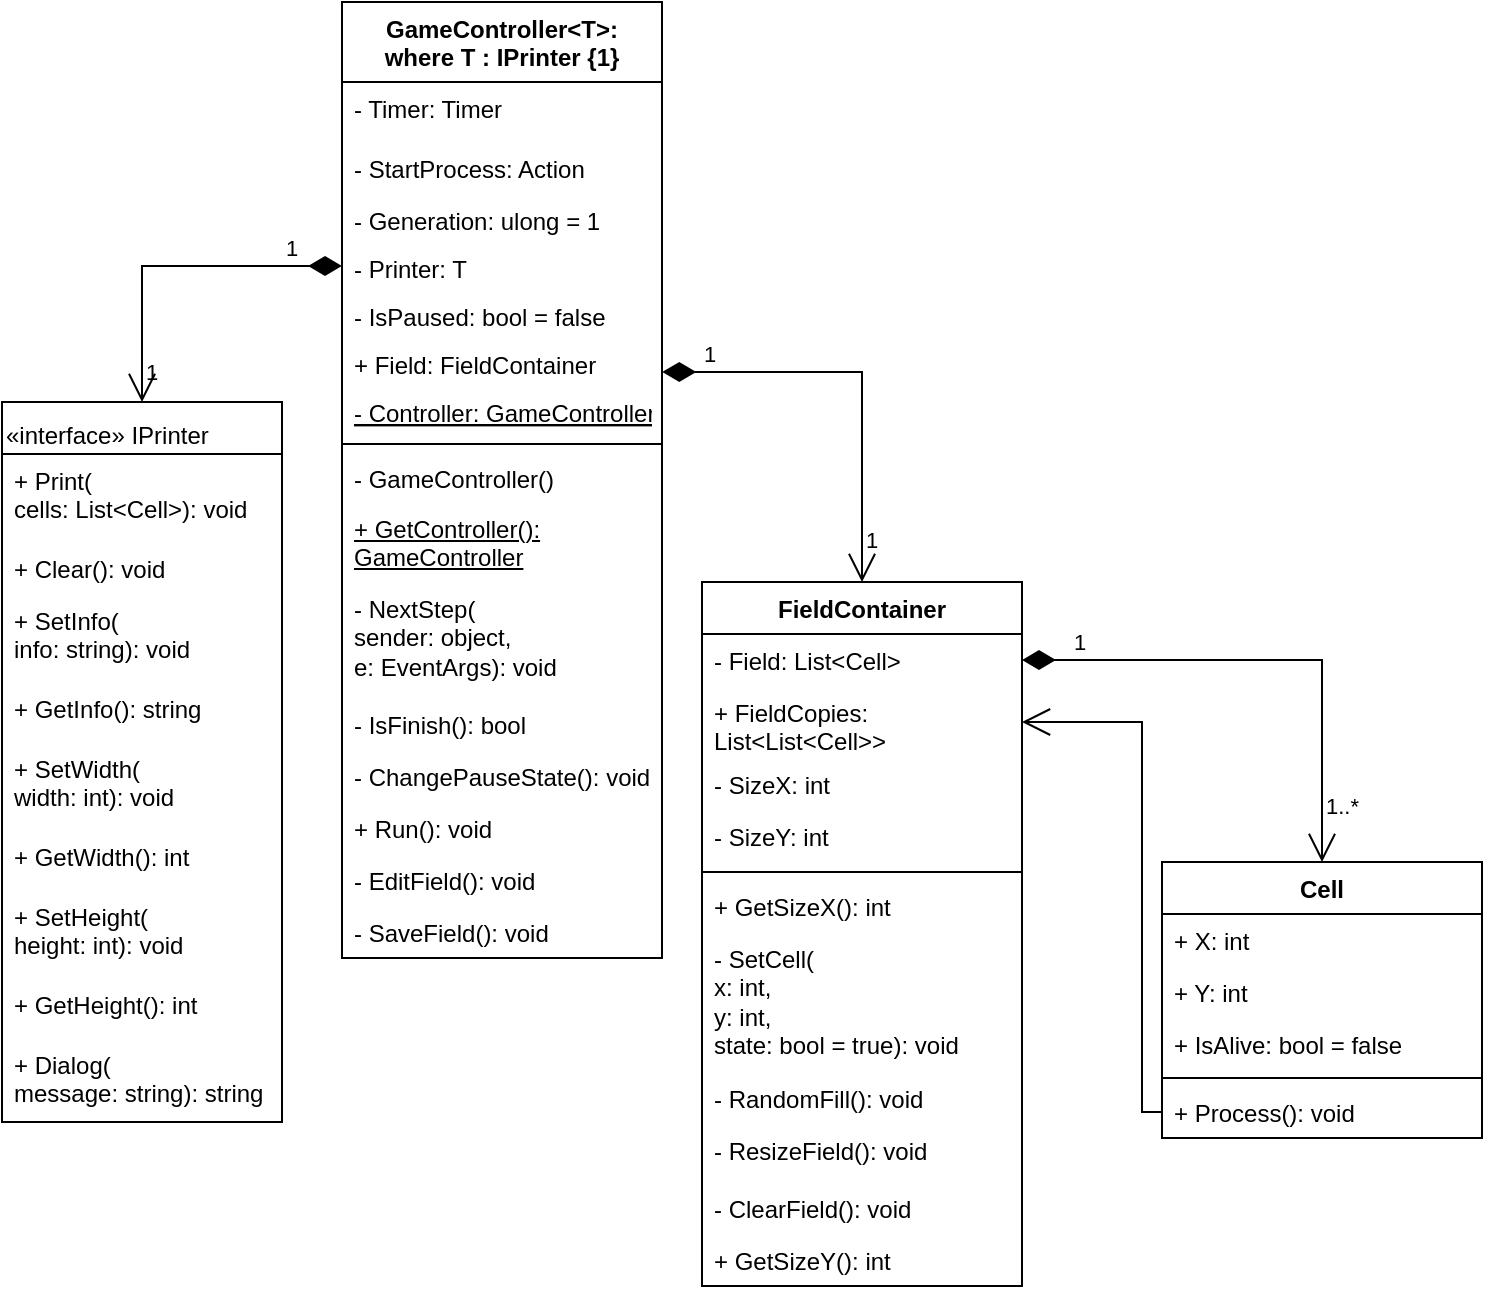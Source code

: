 <mxfile version="14.7.7" type="device"><diagram id="kNzHkbQ6SB9_ZCQLO0Ut" name="Страница 1"><mxGraphModel dx="595" dy="845" grid="1" gridSize="10" guides="1" tooltips="1" connect="1" arrows="1" fold="1" page="1" pageScale="1" pageWidth="827" pageHeight="1169" math="0" shadow="0"><root><mxCell id="0"/><mxCell id="1" parent="0"/><mxCell id="-v3AnfOuCg7M-SUW-DAG-104" value="Cell" style="swimlane;fontStyle=1;align=center;verticalAlign=top;childLayout=stackLayout;horizontal=1;startSize=26;horizontalStack=0;resizeParent=1;resizeParentMax=0;resizeLast=0;collapsible=1;marginBottom=0;shadow=0;glass=0;labelBackgroundColor=none;comic=0;" parent="1" vertex="1"><mxGeometry x="1460" y="470" width="160" height="138" as="geometry"/></mxCell><mxCell id="-v3AnfOuCg7M-SUW-DAG-105" value="+ X: int" style="text;strokeColor=none;fillColor=none;align=left;verticalAlign=top;spacingLeft=4;spacingRight=4;overflow=hidden;rotatable=0;points=[[0,0.5],[1,0.5]];portConstraint=eastwest;" parent="-v3AnfOuCg7M-SUW-DAG-104" vertex="1"><mxGeometry y="26" width="160" height="26" as="geometry"/></mxCell><mxCell id="-v3AnfOuCg7M-SUW-DAG-108" value="+ Y: int" style="text;strokeColor=none;fillColor=none;align=left;verticalAlign=top;spacingLeft=4;spacingRight=4;overflow=hidden;rotatable=0;points=[[0,0.5],[1,0.5]];portConstraint=eastwest;" parent="-v3AnfOuCg7M-SUW-DAG-104" vertex="1"><mxGeometry y="52" width="160" height="26" as="geometry"/></mxCell><mxCell id="-v3AnfOuCg7M-SUW-DAG-109" value="+ IsAlive: bool = false" style="text;strokeColor=none;fillColor=none;align=left;verticalAlign=top;spacingLeft=4;spacingRight=4;overflow=hidden;rotatable=0;points=[[0,0.5],[1,0.5]];portConstraint=eastwest;" parent="-v3AnfOuCg7M-SUW-DAG-104" vertex="1"><mxGeometry y="78" width="160" height="26" as="geometry"/></mxCell><mxCell id="-v3AnfOuCg7M-SUW-DAG-106" value="" style="line;strokeWidth=1;fillColor=none;align=left;verticalAlign=middle;spacingTop=-1;spacingLeft=3;spacingRight=3;rotatable=0;labelPosition=right;points=[];portConstraint=eastwest;" parent="-v3AnfOuCg7M-SUW-DAG-104" vertex="1"><mxGeometry y="104" width="160" height="8" as="geometry"/></mxCell><mxCell id="-v3AnfOuCg7M-SUW-DAG-107" value="+ Process(): void" style="text;strokeColor=none;fillColor=none;align=left;verticalAlign=top;spacingLeft=4;spacingRight=4;overflow=hidden;rotatable=0;points=[[0,0.5],[1,0.5]];portConstraint=eastwest;" parent="-v3AnfOuCg7M-SUW-DAG-104" vertex="1"><mxGeometry y="112" width="160" height="26" as="geometry"/></mxCell><mxCell id="-v3AnfOuCg7M-SUW-DAG-128" value="GameController&lt;T&gt;: &#10;where T : IPrinter {1}" style="swimlane;fontStyle=1;align=center;verticalAlign=top;childLayout=stackLayout;horizontal=1;startSize=40;horizontalStack=0;resizeParent=1;resizeParentMax=0;resizeLast=0;collapsible=1;marginBottom=0;shadow=0;glass=0;labelBackgroundColor=none;comic=0;whiteSpace=wrap;" parent="1" vertex="1"><mxGeometry x="1050" y="40" width="160" height="478" as="geometry"/></mxCell><mxCell id="-v3AnfOuCg7M-SUW-DAG-129" value="- Timer: Timer" style="text;strokeColor=none;fillColor=none;align=left;verticalAlign=top;spacingLeft=4;spacingRight=4;overflow=hidden;rotatable=0;points=[[0,0.5],[1,0.5]];portConstraint=eastwest;" parent="-v3AnfOuCg7M-SUW-DAG-128" vertex="1"><mxGeometry y="40" width="160" height="30" as="geometry"/></mxCell><mxCell id="-v3AnfOuCg7M-SUW-DAG-132" value="- StartProcess: Action" style="text;strokeColor=none;fillColor=none;align=left;verticalAlign=top;spacingLeft=4;spacingRight=4;overflow=hidden;rotatable=0;points=[[0,0.5],[1,0.5]];portConstraint=eastwest;" parent="-v3AnfOuCg7M-SUW-DAG-128" vertex="1"><mxGeometry y="70" width="160" height="26" as="geometry"/></mxCell><mxCell id="-v3AnfOuCg7M-SUW-DAG-155" value="- Generation: ulong = 1" style="text;strokeColor=none;fillColor=none;align=left;verticalAlign=top;spacingLeft=4;spacingRight=4;overflow=hidden;rotatable=0;points=[[0,0.5],[1,0.5]];portConstraint=eastwest;" parent="-v3AnfOuCg7M-SUW-DAG-128" vertex="1"><mxGeometry y="96" width="160" height="24" as="geometry"/></mxCell><mxCell id="-v3AnfOuCg7M-SUW-DAG-156" value="- Printer: T" style="text;strokeColor=none;fillColor=none;align=left;verticalAlign=top;spacingLeft=4;spacingRight=4;overflow=hidden;rotatable=0;points=[[0,0.5],[1,0.5]];portConstraint=eastwest;" parent="-v3AnfOuCg7M-SUW-DAG-128" vertex="1"><mxGeometry y="120" width="160" height="24" as="geometry"/></mxCell><mxCell id="3Qmtx64Y0Sx8jXdDENU5-1" value="- IsPaused: bool = false" style="text;strokeColor=none;fillColor=none;align=left;verticalAlign=top;spacingLeft=4;spacingRight=4;overflow=hidden;rotatable=0;points=[[0,0.5],[1,0.5]];portConstraint=eastwest;" parent="-v3AnfOuCg7M-SUW-DAG-128" vertex="1"><mxGeometry y="144" width="160" height="24" as="geometry"/></mxCell><mxCell id="OMkDwS7iUEqW0DJmDtGu-1" value="+ Field: FieldContainer" style="text;strokeColor=none;fillColor=none;align=left;verticalAlign=top;spacingLeft=4;spacingRight=4;overflow=hidden;rotatable=0;points=[[0,0.5],[1,0.5]];portConstraint=eastwest;" parent="-v3AnfOuCg7M-SUW-DAG-128" vertex="1"><mxGeometry y="168" width="160" height="24" as="geometry"/></mxCell><mxCell id="-v3AnfOuCg7M-SUW-DAG-143" value="- Controller: GameController" style="text;strokeColor=none;fillColor=none;align=left;verticalAlign=top;spacingLeft=4;spacingRight=4;overflow=hidden;rotatable=0;points=[[0,0.5],[1,0.5]];portConstraint=eastwest;fontStyle=4" parent="-v3AnfOuCg7M-SUW-DAG-128" vertex="1"><mxGeometry y="192" width="160" height="25" as="geometry"/></mxCell><mxCell id="-v3AnfOuCg7M-SUW-DAG-130" value="" style="line;strokeWidth=1;fillColor=none;align=left;verticalAlign=middle;spacingTop=-1;spacingLeft=3;spacingRight=3;rotatable=0;labelPosition=right;points=[];portConstraint=eastwest;" parent="-v3AnfOuCg7M-SUW-DAG-128" vertex="1"><mxGeometry y="217" width="160" height="8" as="geometry"/></mxCell><mxCell id="-v3AnfOuCg7M-SUW-DAG-153" value="- GameController()" style="text;strokeColor=none;fillColor=none;align=left;verticalAlign=top;spacingLeft=4;spacingRight=4;overflow=hidden;rotatable=0;points=[[0,0.5],[1,0.5]];portConstraint=eastwest;whiteSpace=wrap;" parent="-v3AnfOuCg7M-SUW-DAG-128" vertex="1"><mxGeometry y="225" width="160" height="25" as="geometry"/></mxCell><mxCell id="-v3AnfOuCg7M-SUW-DAG-154" value="+ GetController(): GameController" style="text;strokeColor=none;fillColor=none;align=left;verticalAlign=top;spacingLeft=4;spacingRight=4;overflow=hidden;rotatable=0;points=[[0,0.5],[1,0.5]];portConstraint=eastwest;whiteSpace=wrap;fontStyle=4" parent="-v3AnfOuCg7M-SUW-DAG-128" vertex="1"><mxGeometry y="250" width="160" height="40" as="geometry"/></mxCell><mxCell id="-v3AnfOuCg7M-SUW-DAG-131" value="- NextStep(&#10;sender: object,&#10;e: EventArgs): void" style="text;strokeColor=none;fillColor=none;align=left;verticalAlign=top;spacingLeft=4;spacingRight=4;overflow=hidden;rotatable=0;points=[[0,0.5],[1,0.5]];portConstraint=eastwest;whiteSpace=wrap;" parent="-v3AnfOuCg7M-SUW-DAG-128" vertex="1"><mxGeometry y="290" width="160" height="58" as="geometry"/></mxCell><mxCell id="-v3AnfOuCg7M-SUW-DAG-142" value="- IsFinish(): bool" style="text;strokeColor=none;fillColor=none;align=left;verticalAlign=top;spacingLeft=4;spacingRight=4;overflow=hidden;rotatable=0;points=[[0,0.5],[1,0.5]];portConstraint=eastwest;" parent="-v3AnfOuCg7M-SUW-DAG-128" vertex="1"><mxGeometry y="348" width="160" height="26" as="geometry"/></mxCell><mxCell id="-v3AnfOuCg7M-SUW-DAG-144" value="- ChangePauseState(): void" style="text;strokeColor=none;fillColor=none;align=left;verticalAlign=top;spacingLeft=4;spacingRight=4;overflow=hidden;rotatable=0;points=[[0,0.5],[1,0.5]];portConstraint=eastwest;whiteSpace=wrap;" parent="-v3AnfOuCg7M-SUW-DAG-128" vertex="1"><mxGeometry y="374" width="160" height="26" as="geometry"/></mxCell><mxCell id="-v3AnfOuCg7M-SUW-DAG-127" value="+ Run(): void" style="text;strokeColor=none;fillColor=none;align=left;verticalAlign=top;spacingLeft=4;spacingRight=4;overflow=hidden;rotatable=0;points=[[0,0.5],[1,0.5]];portConstraint=eastwest;" parent="-v3AnfOuCg7M-SUW-DAG-128" vertex="1"><mxGeometry y="400" width="160" height="26" as="geometry"/></mxCell><mxCell id="-v3AnfOuCg7M-SUW-DAG-159" value="- EditField(): void" style="text;strokeColor=none;fillColor=none;align=left;verticalAlign=top;spacingLeft=4;spacingRight=4;overflow=hidden;rotatable=0;points=[[0,0.5],[1,0.5]];portConstraint=eastwest;" parent="-v3AnfOuCg7M-SUW-DAG-128" vertex="1"><mxGeometry y="426" width="160" height="26" as="geometry"/></mxCell><mxCell id="00DbdPSNfj9AALA4rJJ3-1" value="- SaveField(): void" style="text;strokeColor=none;fillColor=none;align=left;verticalAlign=top;spacingLeft=4;spacingRight=4;overflow=hidden;rotatable=0;points=[[0,0.5],[1,0.5]];portConstraint=eastwest;" parent="-v3AnfOuCg7M-SUW-DAG-128" vertex="1"><mxGeometry y="452" width="160" height="26" as="geometry"/></mxCell><mxCell id="-v3AnfOuCg7M-SUW-DAG-139" value="1" style="endArrow=open;html=1;endSize=12;startArrow=diamondThin;startSize=14;startFill=1;edgeStyle=orthogonalEdgeStyle;align=left;verticalAlign=bottom;rounded=0;exitX=1;exitY=0.5;exitDx=0;exitDy=0;entryX=0.5;entryY=0;entryDx=0;entryDy=0;" parent="1" source="-v3AnfOuCg7M-SUW-DAG-134" target="-v3AnfOuCg7M-SUW-DAG-104" edge="1"><mxGeometry x="-0.814" relative="1" as="geometry"><mxPoint x="1220.0" y="108.5" as="sourcePoint"/><mxPoint x="1340.0" y="204" as="targetPoint"/><mxPoint as="offset"/></mxGeometry></mxCell><mxCell id="-v3AnfOuCg7M-SUW-DAG-140" value="1..*" style="edgeLabel;html=1;align=left;verticalAlign=bottom;resizable=0;points=[];labelBackgroundColor=none;" parent="-v3AnfOuCg7M-SUW-DAG-139" vertex="1" connectable="0"><mxGeometry x="0.701" y="1" relative="1" as="geometry"><mxPoint x="-1" y="18" as="offset"/></mxGeometry></mxCell><mxCell id="-v3AnfOuCg7M-SUW-DAG-145" value="«interface» IPrinter" style="swimlane;fontStyle=0;childLayout=stackLayout;horizontal=1;startSize=26;fillColor=none;horizontalStack=0;resizeParent=1;resizeParentMax=0;resizeLast=0;collapsible=1;marginBottom=0;shadow=0;glass=0;labelBackgroundColor=none;comic=0;align=left;verticalAlign=bottom;" parent="1" vertex="1"><mxGeometry x="880" y="240" width="140" height="360" as="geometry"/></mxCell><mxCell id="-v3AnfOuCg7M-SUW-DAG-146" value="+ Print(&#10;cells: List&lt;Cell&gt;): void" style="text;strokeColor=none;fillColor=none;align=left;verticalAlign=top;spacingLeft=4;spacingRight=4;overflow=hidden;rotatable=0;points=[[0,0.5],[1,0.5]];portConstraint=eastwest;whiteSpace=wrap;" parent="-v3AnfOuCg7M-SUW-DAG-145" vertex="1"><mxGeometry y="26" width="140" height="44" as="geometry"/></mxCell><mxCell id="-v3AnfOuCg7M-SUW-DAG-147" value="+ Clear(): void" style="text;strokeColor=none;fillColor=none;align=left;verticalAlign=top;spacingLeft=4;spacingRight=4;overflow=hidden;rotatable=0;points=[[0,0.5],[1,0.5]];portConstraint=eastwest;" parent="-v3AnfOuCg7M-SUW-DAG-145" vertex="1"><mxGeometry y="70" width="140" height="26" as="geometry"/></mxCell><mxCell id="hvOnm8K_R_7u_Pf_XmeZ-1" value="+ SetInfo(&#10;info: string): void" style="text;strokeColor=none;fillColor=none;align=left;verticalAlign=top;spacingLeft=4;spacingRight=4;overflow=hidden;rotatable=0;points=[[0,0.5],[1,0.5]];portConstraint=eastwest;whiteSpace=wrap;" parent="-v3AnfOuCg7M-SUW-DAG-145" vertex="1"><mxGeometry y="96" width="140" height="44" as="geometry"/></mxCell><mxCell id="-v3AnfOuCg7M-SUW-DAG-148" value="+ GetInfo(): string" style="text;strokeColor=none;fillColor=none;align=left;verticalAlign=top;spacingLeft=4;spacingRight=4;overflow=hidden;rotatable=0;points=[[0,0.5],[1,0.5]];portConstraint=eastwest;whiteSpace=wrap;" parent="-v3AnfOuCg7M-SUW-DAG-145" vertex="1"><mxGeometry y="140" width="140" height="30" as="geometry"/></mxCell><mxCell id="hvOnm8K_R_7u_Pf_XmeZ-2" value="+ SetWidth(&#10;width: int): void" style="text;strokeColor=none;fillColor=none;align=left;verticalAlign=top;spacingLeft=4;spacingRight=4;overflow=hidden;rotatable=0;points=[[0,0.5],[1,0.5]];portConstraint=eastwest;whiteSpace=wrap;" parent="-v3AnfOuCg7M-SUW-DAG-145" vertex="1"><mxGeometry y="170" width="140" height="44" as="geometry"/></mxCell><mxCell id="hvOnm8K_R_7u_Pf_XmeZ-3" value="+ GetWidth(): int" style="text;strokeColor=none;fillColor=none;align=left;verticalAlign=top;spacingLeft=4;spacingRight=4;overflow=hidden;rotatable=0;points=[[0,0.5],[1,0.5]];portConstraint=eastwest;whiteSpace=wrap;" parent="-v3AnfOuCg7M-SUW-DAG-145" vertex="1"><mxGeometry y="214" width="140" height="30" as="geometry"/></mxCell><mxCell id="hvOnm8K_R_7u_Pf_XmeZ-4" value="+ SetHeight(&#10;height: int): void" style="text;strokeColor=none;fillColor=none;align=left;verticalAlign=top;spacingLeft=4;spacingRight=4;overflow=hidden;rotatable=0;points=[[0,0.5],[1,0.5]];portConstraint=eastwest;whiteSpace=wrap;" parent="-v3AnfOuCg7M-SUW-DAG-145" vertex="1"><mxGeometry y="244" width="140" height="44" as="geometry"/></mxCell><mxCell id="hvOnm8K_R_7u_Pf_XmeZ-5" value="+ GetHeight(): int" style="text;strokeColor=none;fillColor=none;align=left;verticalAlign=top;spacingLeft=4;spacingRight=4;overflow=hidden;rotatable=0;points=[[0,0.5],[1,0.5]];portConstraint=eastwest;whiteSpace=wrap;" parent="-v3AnfOuCg7M-SUW-DAG-145" vertex="1"><mxGeometry y="288" width="140" height="30" as="geometry"/></mxCell><mxCell id="hvOnm8K_R_7u_Pf_XmeZ-6" value="+ Dialog(&#10;message: string): string" style="text;strokeColor=none;fillColor=none;align=left;verticalAlign=top;spacingLeft=4;spacingRight=4;overflow=hidden;rotatable=0;points=[[0,0.5],[1,0.5]];portConstraint=eastwest;whiteSpace=wrap;" parent="-v3AnfOuCg7M-SUW-DAG-145" vertex="1"><mxGeometry y="318" width="140" height="42" as="geometry"/></mxCell><mxCell id="-v3AnfOuCg7M-SUW-DAG-157" value="1" style="endArrow=open;html=1;endSize=12;startArrow=diamondThin;startSize=14;startFill=1;edgeStyle=orthogonalEdgeStyle;align=left;verticalAlign=bottom;rounded=0;entryX=0.5;entryY=0;entryDx=0;entryDy=0;exitX=0;exitY=0.5;exitDx=0;exitDy=0;" parent="1" source="-v3AnfOuCg7M-SUW-DAG-156" target="-v3AnfOuCg7M-SUW-DAG-145" edge="1"><mxGeometry x="-0.643" relative="1" as="geometry"><mxPoint x="1020" y="300" as="sourcePoint"/><mxPoint x="1360" y="205.0" as="targetPoint"/><mxPoint as="offset"/><Array as="points"><mxPoint x="950" y="172"/></Array></mxGeometry></mxCell><mxCell id="-v3AnfOuCg7M-SUW-DAG-158" value="1" style="edgeLabel;html=1;align=left;verticalAlign=bottom;resizable=0;points=[];labelBackgroundColor=none;" parent="-v3AnfOuCg7M-SUW-DAG-157" vertex="1" connectable="0"><mxGeometry x="0.701" y="1" relative="1" as="geometry"><mxPoint x="-1" y="18" as="offset"/></mxGeometry></mxCell><mxCell id="O7g4cqPnklAgavjhthyD-1" value="FieldContainer" style="swimlane;fontStyle=1;align=center;verticalAlign=top;childLayout=stackLayout;horizontal=1;startSize=26;horizontalStack=0;resizeParent=1;resizeParentMax=0;resizeLast=0;collapsible=1;marginBottom=0;" parent="1" vertex="1"><mxGeometry x="1230" y="330" width="160" height="352" as="geometry"/></mxCell><mxCell id="-v3AnfOuCg7M-SUW-DAG-134" value="- Field: List&lt;Cell&gt;" style="text;strokeColor=none;fillColor=none;align=left;verticalAlign=top;spacingLeft=4;spacingRight=4;overflow=hidden;rotatable=0;points=[[0,0.5],[1,0.5]];portConstraint=eastwest;" parent="O7g4cqPnklAgavjhthyD-1" vertex="1"><mxGeometry y="26" width="160" height="26" as="geometry"/></mxCell><mxCell id="-v3AnfOuCg7M-SUW-DAG-141" value="+ FieldCopies: List&lt;List&lt;Cell&gt;&gt;" style="text;strokeColor=none;fillColor=none;align=left;verticalAlign=top;spacingLeft=4;spacingRight=4;overflow=hidden;rotatable=0;points=[[0,0.5],[1,0.5]];portConstraint=eastwest;whiteSpace=wrap;" parent="O7g4cqPnklAgavjhthyD-1" vertex="1"><mxGeometry y="52" width="160" height="36" as="geometry"/></mxCell><mxCell id="-v3AnfOuCg7M-SUW-DAG-135" value="- SizeX: int" style="text;strokeColor=none;fillColor=none;align=left;verticalAlign=top;spacingLeft=4;spacingRight=4;overflow=hidden;rotatable=0;points=[[0,0.5],[1,0.5]];portConstraint=eastwest;" parent="O7g4cqPnklAgavjhthyD-1" vertex="1"><mxGeometry y="88" width="160" height="26" as="geometry"/></mxCell><mxCell id="-v3AnfOuCg7M-SUW-DAG-136" value="- SizeY: int" style="text;strokeColor=none;fillColor=none;align=left;verticalAlign=top;spacingLeft=4;spacingRight=4;overflow=hidden;rotatable=0;points=[[0,0.5],[1,0.5]];portConstraint=eastwest;" parent="O7g4cqPnklAgavjhthyD-1" vertex="1"><mxGeometry y="114" width="160" height="27" as="geometry"/></mxCell><mxCell id="O7g4cqPnklAgavjhthyD-3" value="" style="line;strokeWidth=1;fillColor=none;align=left;verticalAlign=middle;spacingTop=-1;spacingLeft=3;spacingRight=3;rotatable=0;labelPosition=right;points=[];portConstraint=eastwest;" parent="O7g4cqPnklAgavjhthyD-1" vertex="1"><mxGeometry y="141" width="160" height="8" as="geometry"/></mxCell><mxCell id="-v3AnfOuCg7M-SUW-DAG-137" value="+ GetSizeX(): int" style="text;strokeColor=none;fillColor=none;align=left;verticalAlign=top;spacingLeft=4;spacingRight=4;overflow=hidden;rotatable=0;points=[[0,0.5],[1,0.5]];portConstraint=eastwest;" parent="O7g4cqPnklAgavjhthyD-1" vertex="1"><mxGeometry y="149" width="160" height="26" as="geometry"/></mxCell><mxCell id="-v3AnfOuCg7M-SUW-DAG-149" value="- SetCell(&#10;x: int,&#10;y: int,&#10;state: bool = true): void" style="text;strokeColor=none;fillColor=none;align=left;verticalAlign=top;spacingLeft=4;spacingRight=4;overflow=hidden;rotatable=0;points=[[0,0.5],[1,0.5]];portConstraint=eastwest;whiteSpace=wrap;" parent="O7g4cqPnklAgavjhthyD-1" vertex="1"><mxGeometry y="175" width="160" height="70" as="geometry"/></mxCell><mxCell id="-v3AnfOuCg7M-SUW-DAG-150" value="- RandomFill(): void" style="text;strokeColor=none;fillColor=none;align=left;verticalAlign=top;spacingLeft=4;spacingRight=4;overflow=hidden;rotatable=0;points=[[0,0.5],[1,0.5]];portConstraint=eastwest;" parent="O7g4cqPnklAgavjhthyD-1" vertex="1"><mxGeometry y="245" width="160" height="26" as="geometry"/></mxCell><mxCell id="-v3AnfOuCg7M-SUW-DAG-151" value="- ResizeField(): void" style="text;strokeColor=none;fillColor=none;align=left;verticalAlign=top;spacingLeft=4;spacingRight=4;overflow=hidden;rotatable=0;points=[[0,0.5],[1,0.5]];portConstraint=eastwest;whiteSpace=wrap;" parent="O7g4cqPnklAgavjhthyD-1" vertex="1"><mxGeometry y="271" width="160" height="29" as="geometry"/></mxCell><mxCell id="-v3AnfOuCg7M-SUW-DAG-152" value="- ClearField(): void" style="text;strokeColor=none;fillColor=none;align=left;verticalAlign=top;spacingLeft=4;spacingRight=4;overflow=hidden;rotatable=0;points=[[0,0.5],[1,0.5]];portConstraint=eastwest;" parent="O7g4cqPnklAgavjhthyD-1" vertex="1"><mxGeometry y="300" width="160" height="26" as="geometry"/></mxCell><mxCell id="-v3AnfOuCg7M-SUW-DAG-138" value="+ GetSizeY(): int" style="text;strokeColor=none;fillColor=none;align=left;verticalAlign=top;spacingLeft=4;spacingRight=4;overflow=hidden;rotatable=0;points=[[0,0.5],[1,0.5]];portConstraint=eastwest;" parent="O7g4cqPnklAgavjhthyD-1" vertex="1"><mxGeometry y="326" width="160" height="26" as="geometry"/></mxCell><mxCell id="OMkDwS7iUEqW0DJmDtGu-2" value="1" style="endArrow=open;html=1;endSize=12;startArrow=diamondThin;startSize=14;startFill=1;edgeStyle=orthogonalEdgeStyle;align=left;verticalAlign=bottom;rounded=0;entryX=0.5;entryY=0;entryDx=0;entryDy=0;exitX=1.001;exitY=0.708;exitDx=0;exitDy=0;exitPerimeter=0;" parent="1" source="OMkDwS7iUEqW0DJmDtGu-1" target="O7g4cqPnklAgavjhthyD-1" edge="1"><mxGeometry x="-0.814" relative="1" as="geometry"><mxPoint x="1500" y="70.03" as="sourcePoint"/><mxPoint x="1400" y="301.03" as="targetPoint"/><mxPoint as="offset"/><Array as="points"><mxPoint x="1310" y="225"/></Array></mxGeometry></mxCell><mxCell id="OMkDwS7iUEqW0DJmDtGu-3" value="1" style="edgeLabel;html=1;align=left;verticalAlign=bottom;resizable=0;points=[];labelBackgroundColor=none;" parent="OMkDwS7iUEqW0DJmDtGu-2" vertex="1" connectable="0"><mxGeometry x="0.701" y="1" relative="1" as="geometry"><mxPoint x="-1" y="18" as="offset"/></mxGeometry></mxCell><mxCell id="00DbdPSNfj9AALA4rJJ3-7" value="" style="endArrow=open;endFill=1;endSize=12;html=1;exitX=0;exitY=0.5;exitDx=0;exitDy=0;entryX=1;entryY=0.5;entryDx=0;entryDy=0;rounded=0;" parent="1" source="-v3AnfOuCg7M-SUW-DAG-107" target="-v3AnfOuCg7M-SUW-DAG-141" edge="1"><mxGeometry width="160" relative="1" as="geometry"><mxPoint x="1420" y="170" as="sourcePoint"/><mxPoint x="1580" y="170" as="targetPoint"/><Array as="points"><mxPoint x="1450" y="595"/><mxPoint x="1450" y="400"/></Array></mxGeometry></mxCell></root></mxGraphModel></diagram></mxfile>